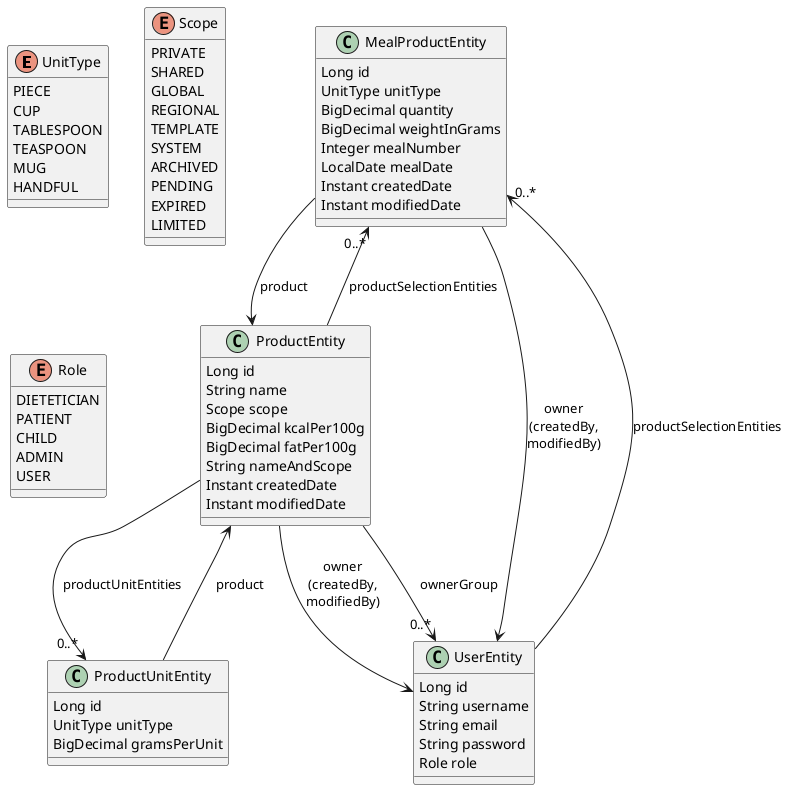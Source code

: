 @startuml

' Enums
enum UnitType {
  PIECE
  CUP
  TABLESPOON
  TEASPOON
  MUG
  HANDFUL
}

enum Scope {
  PRIVATE
  SHARED
  GLOBAL
  REGIONAL
  TEMPLATE
  SYSTEM
  ARCHIVED
  PENDING
  EXPIRED
  LIMITED
}

enum Role {
  DIETETICIAN
  PATIENT
  CHILD
  ADMIN
  USER
}

' Entities
class MealProductEntity {
  Long id
  UnitType unitType
  BigDecimal quantity
  BigDecimal weightInGrams
  Integer mealNumber
  LocalDate mealDate
  Instant createdDate
  Instant modifiedDate
}

class ProductEntity {
  Long id
  String name
  Scope scope
  BigDecimal kcalPer100g
  BigDecimal fatPer100g
  String nameAndScope
  Instant createdDate
  Instant modifiedDate
}

class ProductUnitEntity {
  Long id
  UnitType unitType
  BigDecimal gramsPerUnit
}

class UserEntity {
  Long id
  String username
  String email
  String password
  Role role
}

' Relationships
MealProductEntity --> ProductEntity : product
MealProductEntity --> UserEntity : owner\n(createdBy,\nmodifiedBy)
ProductUnitEntity --> ProductEntity : product
ProductEntity --> "0..*" MealProductEntity : productSelectionEntities
ProductEntity --> "0..*" ProductUnitEntity : productUnitEntities
ProductEntity --> UserEntity : owner\n(createdBy,\nmodifiedBy)
ProductEntity --> "0..*" UserEntity : ownerGroup
UserEntity --> "0..*" MealProductEntity : productSelectionEntities

@enduml
